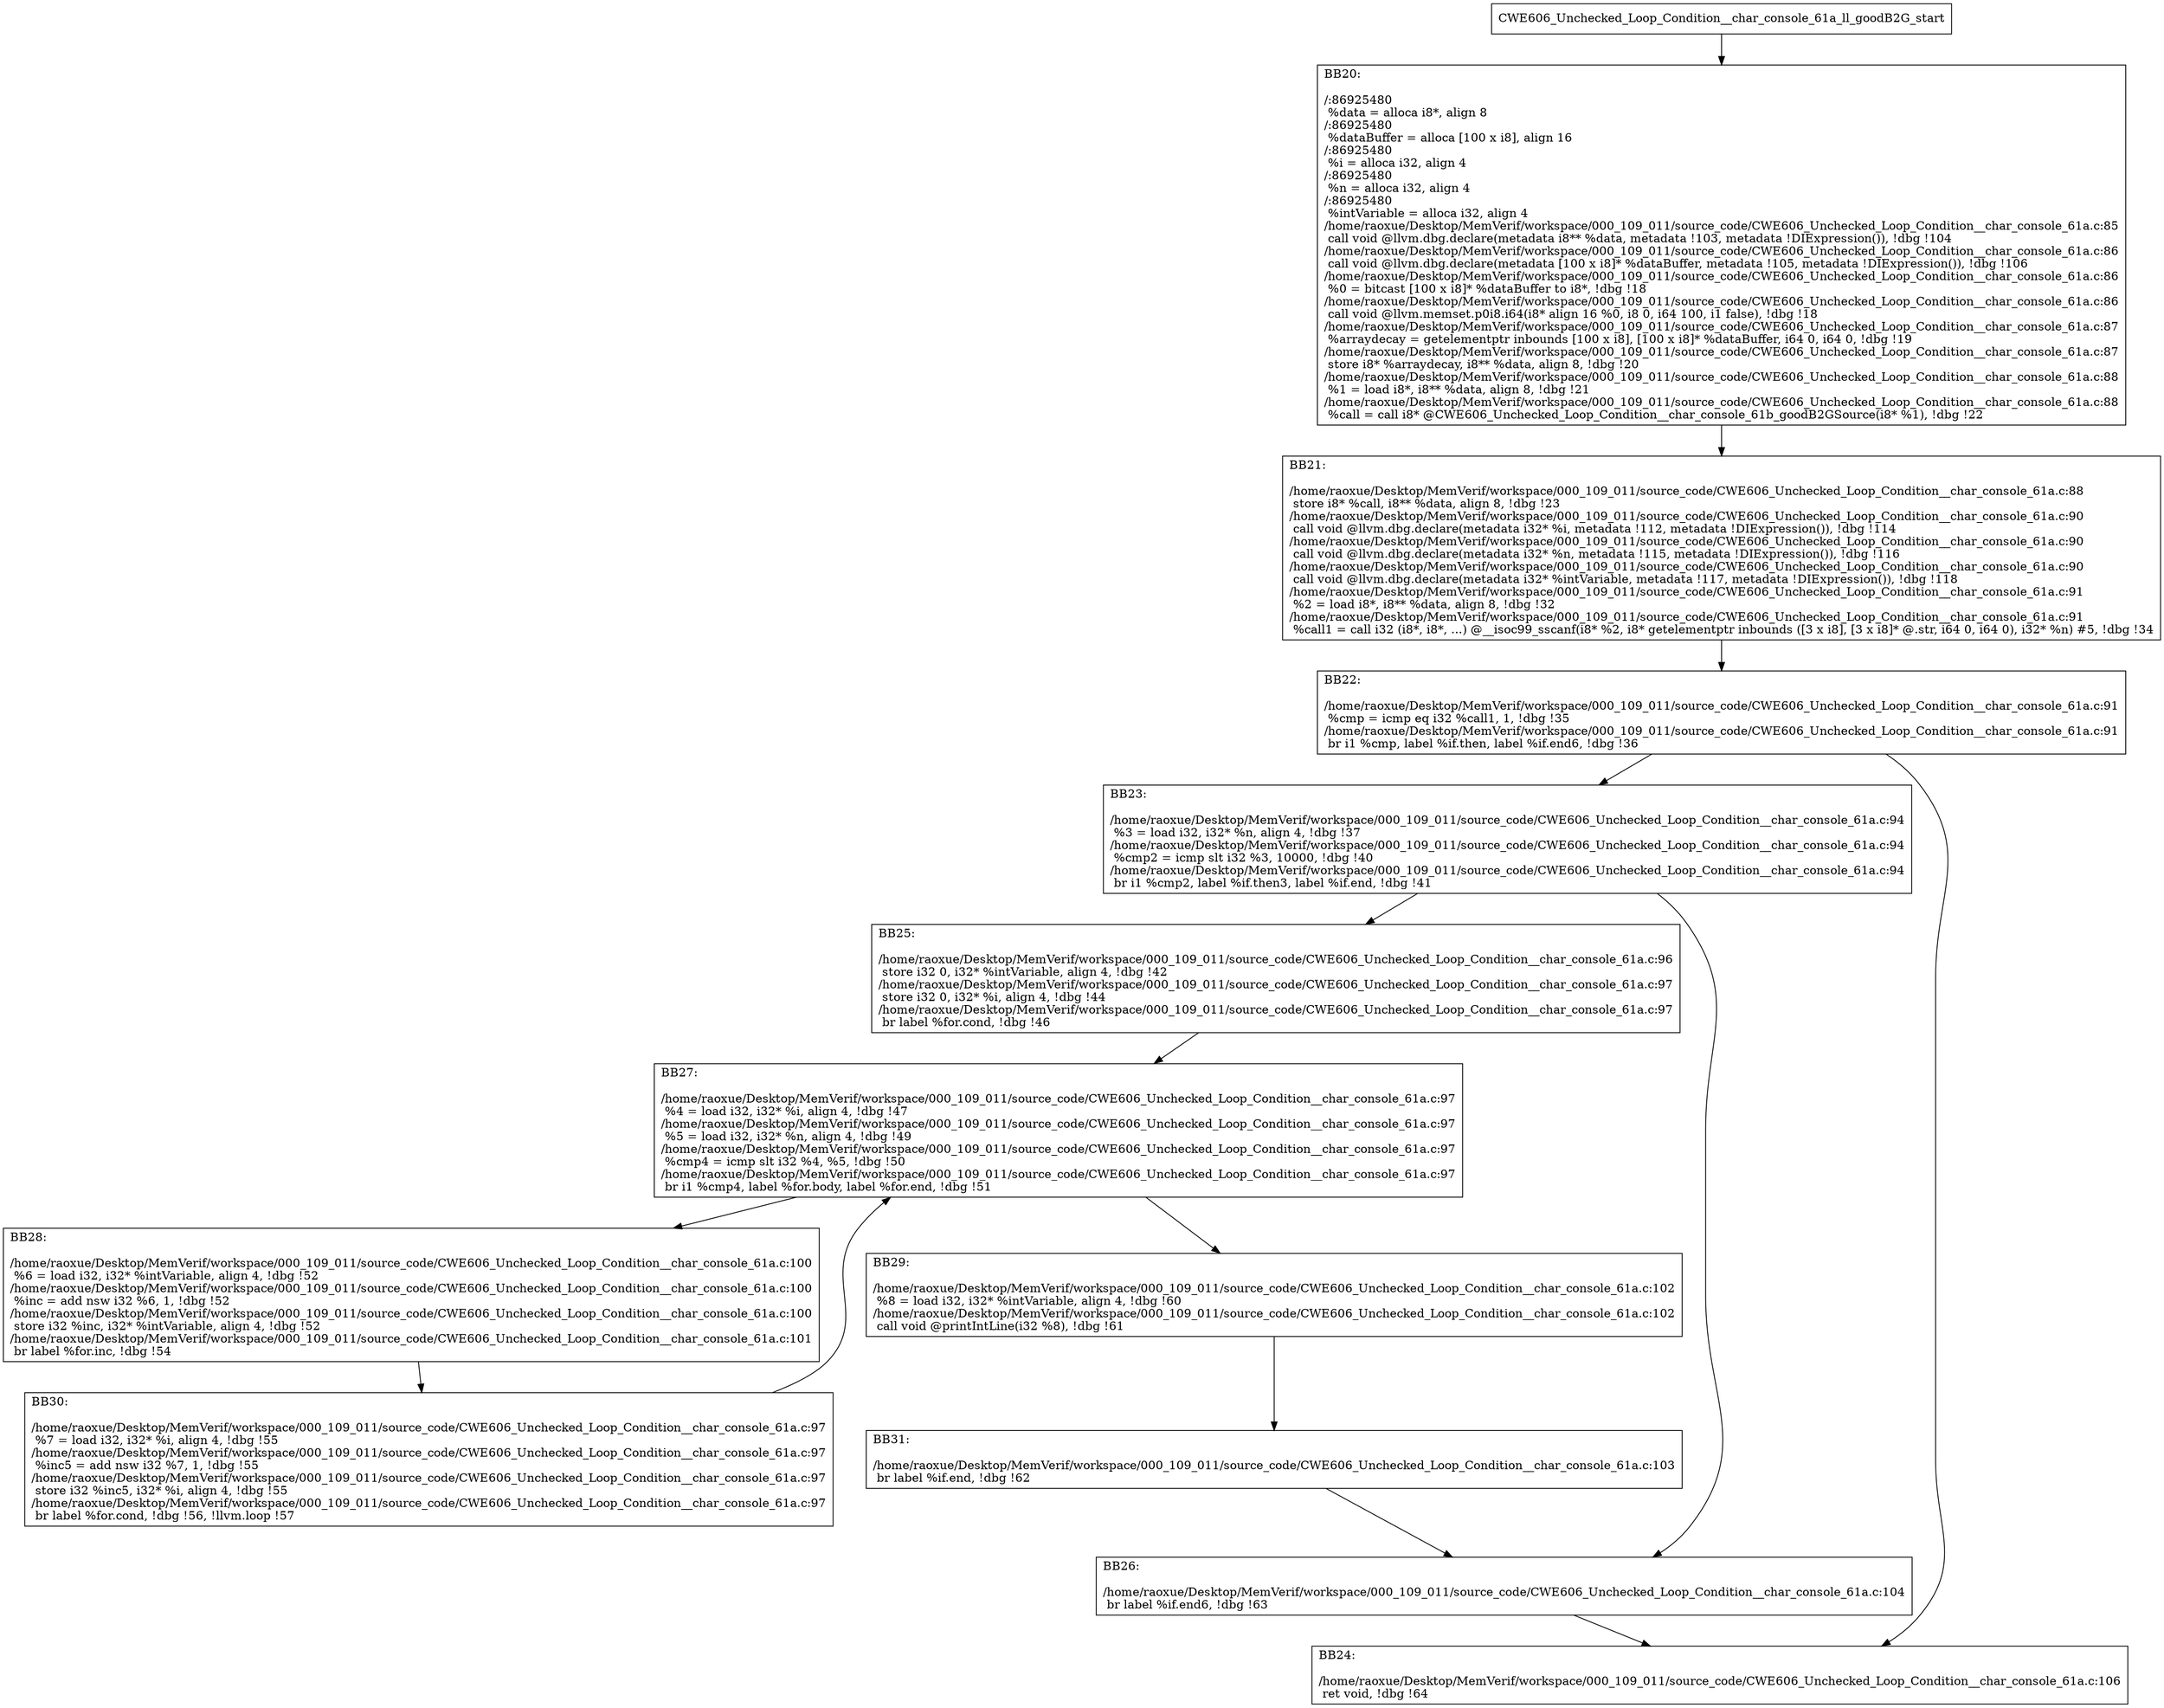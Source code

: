 digraph "CFG for'CWE606_Unchecked_Loop_Condition__char_console_61a_ll_goodB2G' function" {
	BBCWE606_Unchecked_Loop_Condition__char_console_61a_ll_goodB2G_start[shape=record,label="{CWE606_Unchecked_Loop_Condition__char_console_61a_ll_goodB2G_start}"];
	BBCWE606_Unchecked_Loop_Condition__char_console_61a_ll_goodB2G_start-> CWE606_Unchecked_Loop_Condition__char_console_61a_ll_goodB2GBB20;
	CWE606_Unchecked_Loop_Condition__char_console_61a_ll_goodB2GBB20 [shape=record, label="{BB20:\l\l/:86925480\l
  %data = alloca i8*, align 8\l
/:86925480\l
  %dataBuffer = alloca [100 x i8], align 16\l
/:86925480\l
  %i = alloca i32, align 4\l
/:86925480\l
  %n = alloca i32, align 4\l
/:86925480\l
  %intVariable = alloca i32, align 4\l
/home/raoxue/Desktop/MemVerif/workspace/000_109_011/source_code/CWE606_Unchecked_Loop_Condition__char_console_61a.c:85\l
  call void @llvm.dbg.declare(metadata i8** %data, metadata !103, metadata !DIExpression()), !dbg !104\l
/home/raoxue/Desktop/MemVerif/workspace/000_109_011/source_code/CWE606_Unchecked_Loop_Condition__char_console_61a.c:86\l
  call void @llvm.dbg.declare(metadata [100 x i8]* %dataBuffer, metadata !105, metadata !DIExpression()), !dbg !106\l
/home/raoxue/Desktop/MemVerif/workspace/000_109_011/source_code/CWE606_Unchecked_Loop_Condition__char_console_61a.c:86\l
  %0 = bitcast [100 x i8]* %dataBuffer to i8*, !dbg !18\l
/home/raoxue/Desktop/MemVerif/workspace/000_109_011/source_code/CWE606_Unchecked_Loop_Condition__char_console_61a.c:86\l
  call void @llvm.memset.p0i8.i64(i8* align 16 %0, i8 0, i64 100, i1 false), !dbg !18\l
/home/raoxue/Desktop/MemVerif/workspace/000_109_011/source_code/CWE606_Unchecked_Loop_Condition__char_console_61a.c:87\l
  %arraydecay = getelementptr inbounds [100 x i8], [100 x i8]* %dataBuffer, i64 0, i64 0, !dbg !19\l
/home/raoxue/Desktop/MemVerif/workspace/000_109_011/source_code/CWE606_Unchecked_Loop_Condition__char_console_61a.c:87\l
  store i8* %arraydecay, i8** %data, align 8, !dbg !20\l
/home/raoxue/Desktop/MemVerif/workspace/000_109_011/source_code/CWE606_Unchecked_Loop_Condition__char_console_61a.c:88\l
  %1 = load i8*, i8** %data, align 8, !dbg !21\l
/home/raoxue/Desktop/MemVerif/workspace/000_109_011/source_code/CWE606_Unchecked_Loop_Condition__char_console_61a.c:88\l
  %call = call i8* @CWE606_Unchecked_Loop_Condition__char_console_61b_goodB2GSource(i8* %1), !dbg !22\l
}"];
	CWE606_Unchecked_Loop_Condition__char_console_61a_ll_goodB2GBB20-> CWE606_Unchecked_Loop_Condition__char_console_61a_ll_goodB2GBB21;
	CWE606_Unchecked_Loop_Condition__char_console_61a_ll_goodB2GBB21 [shape=record, label="{BB21:\l\l/home/raoxue/Desktop/MemVerif/workspace/000_109_011/source_code/CWE606_Unchecked_Loop_Condition__char_console_61a.c:88\l
  store i8* %call, i8** %data, align 8, !dbg !23\l
/home/raoxue/Desktop/MemVerif/workspace/000_109_011/source_code/CWE606_Unchecked_Loop_Condition__char_console_61a.c:90\l
  call void @llvm.dbg.declare(metadata i32* %i, metadata !112, metadata !DIExpression()), !dbg !114\l
/home/raoxue/Desktop/MemVerif/workspace/000_109_011/source_code/CWE606_Unchecked_Loop_Condition__char_console_61a.c:90\l
  call void @llvm.dbg.declare(metadata i32* %n, metadata !115, metadata !DIExpression()), !dbg !116\l
/home/raoxue/Desktop/MemVerif/workspace/000_109_011/source_code/CWE606_Unchecked_Loop_Condition__char_console_61a.c:90\l
  call void @llvm.dbg.declare(metadata i32* %intVariable, metadata !117, metadata !DIExpression()), !dbg !118\l
/home/raoxue/Desktop/MemVerif/workspace/000_109_011/source_code/CWE606_Unchecked_Loop_Condition__char_console_61a.c:91\l
  %2 = load i8*, i8** %data, align 8, !dbg !32\l
/home/raoxue/Desktop/MemVerif/workspace/000_109_011/source_code/CWE606_Unchecked_Loop_Condition__char_console_61a.c:91\l
  %call1 = call i32 (i8*, i8*, ...) @__isoc99_sscanf(i8* %2, i8* getelementptr inbounds ([3 x i8], [3 x i8]* @.str, i64 0, i64 0), i32* %n) #5, !dbg !34\l
}"];
	CWE606_Unchecked_Loop_Condition__char_console_61a_ll_goodB2GBB21-> CWE606_Unchecked_Loop_Condition__char_console_61a_ll_goodB2GBB22;
	CWE606_Unchecked_Loop_Condition__char_console_61a_ll_goodB2GBB22 [shape=record, label="{BB22:\l\l/home/raoxue/Desktop/MemVerif/workspace/000_109_011/source_code/CWE606_Unchecked_Loop_Condition__char_console_61a.c:91\l
  %cmp = icmp eq i32 %call1, 1, !dbg !35\l
/home/raoxue/Desktop/MemVerif/workspace/000_109_011/source_code/CWE606_Unchecked_Loop_Condition__char_console_61a.c:91\l
  br i1 %cmp, label %if.then, label %if.end6, !dbg !36\l
}"];
	CWE606_Unchecked_Loop_Condition__char_console_61a_ll_goodB2GBB22-> CWE606_Unchecked_Loop_Condition__char_console_61a_ll_goodB2GBB23;
	CWE606_Unchecked_Loop_Condition__char_console_61a_ll_goodB2GBB22-> CWE606_Unchecked_Loop_Condition__char_console_61a_ll_goodB2GBB24;
	CWE606_Unchecked_Loop_Condition__char_console_61a_ll_goodB2GBB23 [shape=record, label="{BB23:\l\l/home/raoxue/Desktop/MemVerif/workspace/000_109_011/source_code/CWE606_Unchecked_Loop_Condition__char_console_61a.c:94\l
  %3 = load i32, i32* %n, align 4, !dbg !37\l
/home/raoxue/Desktop/MemVerif/workspace/000_109_011/source_code/CWE606_Unchecked_Loop_Condition__char_console_61a.c:94\l
  %cmp2 = icmp slt i32 %3, 10000, !dbg !40\l
/home/raoxue/Desktop/MemVerif/workspace/000_109_011/source_code/CWE606_Unchecked_Loop_Condition__char_console_61a.c:94\l
  br i1 %cmp2, label %if.then3, label %if.end, !dbg !41\l
}"];
	CWE606_Unchecked_Loop_Condition__char_console_61a_ll_goodB2GBB23-> CWE606_Unchecked_Loop_Condition__char_console_61a_ll_goodB2GBB25;
	CWE606_Unchecked_Loop_Condition__char_console_61a_ll_goodB2GBB23-> CWE606_Unchecked_Loop_Condition__char_console_61a_ll_goodB2GBB26;
	CWE606_Unchecked_Loop_Condition__char_console_61a_ll_goodB2GBB25 [shape=record, label="{BB25:\l\l/home/raoxue/Desktop/MemVerif/workspace/000_109_011/source_code/CWE606_Unchecked_Loop_Condition__char_console_61a.c:96\l
  store i32 0, i32* %intVariable, align 4, !dbg !42\l
/home/raoxue/Desktop/MemVerif/workspace/000_109_011/source_code/CWE606_Unchecked_Loop_Condition__char_console_61a.c:97\l
  store i32 0, i32* %i, align 4, !dbg !44\l
/home/raoxue/Desktop/MemVerif/workspace/000_109_011/source_code/CWE606_Unchecked_Loop_Condition__char_console_61a.c:97\l
  br label %for.cond, !dbg !46\l
}"];
	CWE606_Unchecked_Loop_Condition__char_console_61a_ll_goodB2GBB25-> CWE606_Unchecked_Loop_Condition__char_console_61a_ll_goodB2GBB27;
	CWE606_Unchecked_Loop_Condition__char_console_61a_ll_goodB2GBB27 [shape=record, label="{BB27:\l\l/home/raoxue/Desktop/MemVerif/workspace/000_109_011/source_code/CWE606_Unchecked_Loop_Condition__char_console_61a.c:97\l
  %4 = load i32, i32* %i, align 4, !dbg !47\l
/home/raoxue/Desktop/MemVerif/workspace/000_109_011/source_code/CWE606_Unchecked_Loop_Condition__char_console_61a.c:97\l
  %5 = load i32, i32* %n, align 4, !dbg !49\l
/home/raoxue/Desktop/MemVerif/workspace/000_109_011/source_code/CWE606_Unchecked_Loop_Condition__char_console_61a.c:97\l
  %cmp4 = icmp slt i32 %4, %5, !dbg !50\l
/home/raoxue/Desktop/MemVerif/workspace/000_109_011/source_code/CWE606_Unchecked_Loop_Condition__char_console_61a.c:97\l
  br i1 %cmp4, label %for.body, label %for.end, !dbg !51\l
}"];
	CWE606_Unchecked_Loop_Condition__char_console_61a_ll_goodB2GBB27-> CWE606_Unchecked_Loop_Condition__char_console_61a_ll_goodB2GBB28;
	CWE606_Unchecked_Loop_Condition__char_console_61a_ll_goodB2GBB27-> CWE606_Unchecked_Loop_Condition__char_console_61a_ll_goodB2GBB29;
	CWE606_Unchecked_Loop_Condition__char_console_61a_ll_goodB2GBB28 [shape=record, label="{BB28:\l\l/home/raoxue/Desktop/MemVerif/workspace/000_109_011/source_code/CWE606_Unchecked_Loop_Condition__char_console_61a.c:100\l
  %6 = load i32, i32* %intVariable, align 4, !dbg !52\l
/home/raoxue/Desktop/MemVerif/workspace/000_109_011/source_code/CWE606_Unchecked_Loop_Condition__char_console_61a.c:100\l
  %inc = add nsw i32 %6, 1, !dbg !52\l
/home/raoxue/Desktop/MemVerif/workspace/000_109_011/source_code/CWE606_Unchecked_Loop_Condition__char_console_61a.c:100\l
  store i32 %inc, i32* %intVariable, align 4, !dbg !52\l
/home/raoxue/Desktop/MemVerif/workspace/000_109_011/source_code/CWE606_Unchecked_Loop_Condition__char_console_61a.c:101\l
  br label %for.inc, !dbg !54\l
}"];
	CWE606_Unchecked_Loop_Condition__char_console_61a_ll_goodB2GBB28-> CWE606_Unchecked_Loop_Condition__char_console_61a_ll_goodB2GBB30;
	CWE606_Unchecked_Loop_Condition__char_console_61a_ll_goodB2GBB30 [shape=record, label="{BB30:\l\l/home/raoxue/Desktop/MemVerif/workspace/000_109_011/source_code/CWE606_Unchecked_Loop_Condition__char_console_61a.c:97\l
  %7 = load i32, i32* %i, align 4, !dbg !55\l
/home/raoxue/Desktop/MemVerif/workspace/000_109_011/source_code/CWE606_Unchecked_Loop_Condition__char_console_61a.c:97\l
  %inc5 = add nsw i32 %7, 1, !dbg !55\l
/home/raoxue/Desktop/MemVerif/workspace/000_109_011/source_code/CWE606_Unchecked_Loop_Condition__char_console_61a.c:97\l
  store i32 %inc5, i32* %i, align 4, !dbg !55\l
/home/raoxue/Desktop/MemVerif/workspace/000_109_011/source_code/CWE606_Unchecked_Loop_Condition__char_console_61a.c:97\l
  br label %for.cond, !dbg !56, !llvm.loop !57\l
}"];
	CWE606_Unchecked_Loop_Condition__char_console_61a_ll_goodB2GBB30-> CWE606_Unchecked_Loop_Condition__char_console_61a_ll_goodB2GBB27;
	CWE606_Unchecked_Loop_Condition__char_console_61a_ll_goodB2GBB29 [shape=record, label="{BB29:\l\l/home/raoxue/Desktop/MemVerif/workspace/000_109_011/source_code/CWE606_Unchecked_Loop_Condition__char_console_61a.c:102\l
  %8 = load i32, i32* %intVariable, align 4, !dbg !60\l
/home/raoxue/Desktop/MemVerif/workspace/000_109_011/source_code/CWE606_Unchecked_Loop_Condition__char_console_61a.c:102\l
  call void @printIntLine(i32 %8), !dbg !61\l
}"];
	CWE606_Unchecked_Loop_Condition__char_console_61a_ll_goodB2GBB29-> CWE606_Unchecked_Loop_Condition__char_console_61a_ll_goodB2GBB31;
	CWE606_Unchecked_Loop_Condition__char_console_61a_ll_goodB2GBB31 [shape=record, label="{BB31:\l\l/home/raoxue/Desktop/MemVerif/workspace/000_109_011/source_code/CWE606_Unchecked_Loop_Condition__char_console_61a.c:103\l
  br label %if.end, !dbg !62\l
}"];
	CWE606_Unchecked_Loop_Condition__char_console_61a_ll_goodB2GBB31-> CWE606_Unchecked_Loop_Condition__char_console_61a_ll_goodB2GBB26;
	CWE606_Unchecked_Loop_Condition__char_console_61a_ll_goodB2GBB26 [shape=record, label="{BB26:\l\l/home/raoxue/Desktop/MemVerif/workspace/000_109_011/source_code/CWE606_Unchecked_Loop_Condition__char_console_61a.c:104\l
  br label %if.end6, !dbg !63\l
}"];
	CWE606_Unchecked_Loop_Condition__char_console_61a_ll_goodB2GBB26-> CWE606_Unchecked_Loop_Condition__char_console_61a_ll_goodB2GBB24;
	CWE606_Unchecked_Loop_Condition__char_console_61a_ll_goodB2GBB24 [shape=record, label="{BB24:\l\l/home/raoxue/Desktop/MemVerif/workspace/000_109_011/source_code/CWE606_Unchecked_Loop_Condition__char_console_61a.c:106\l
  ret void, !dbg !64\l
}"];
}
